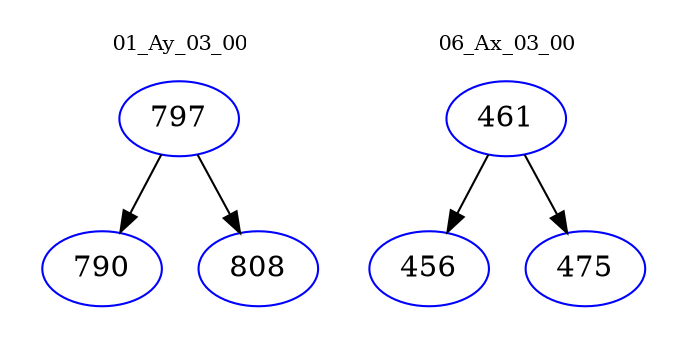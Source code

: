 digraph{
subgraph cluster_0 {
color = white
label = "01_Ay_03_00";
fontsize=10;
T0_797 [label="797", color="blue"]
T0_797 -> T0_790 [color="black"]
T0_790 [label="790", color="blue"]
T0_797 -> T0_808 [color="black"]
T0_808 [label="808", color="blue"]
}
subgraph cluster_1 {
color = white
label = "06_Ax_03_00";
fontsize=10;
T1_461 [label="461", color="blue"]
T1_461 -> T1_456 [color="black"]
T1_456 [label="456", color="blue"]
T1_461 -> T1_475 [color="black"]
T1_475 [label="475", color="blue"]
}
}
